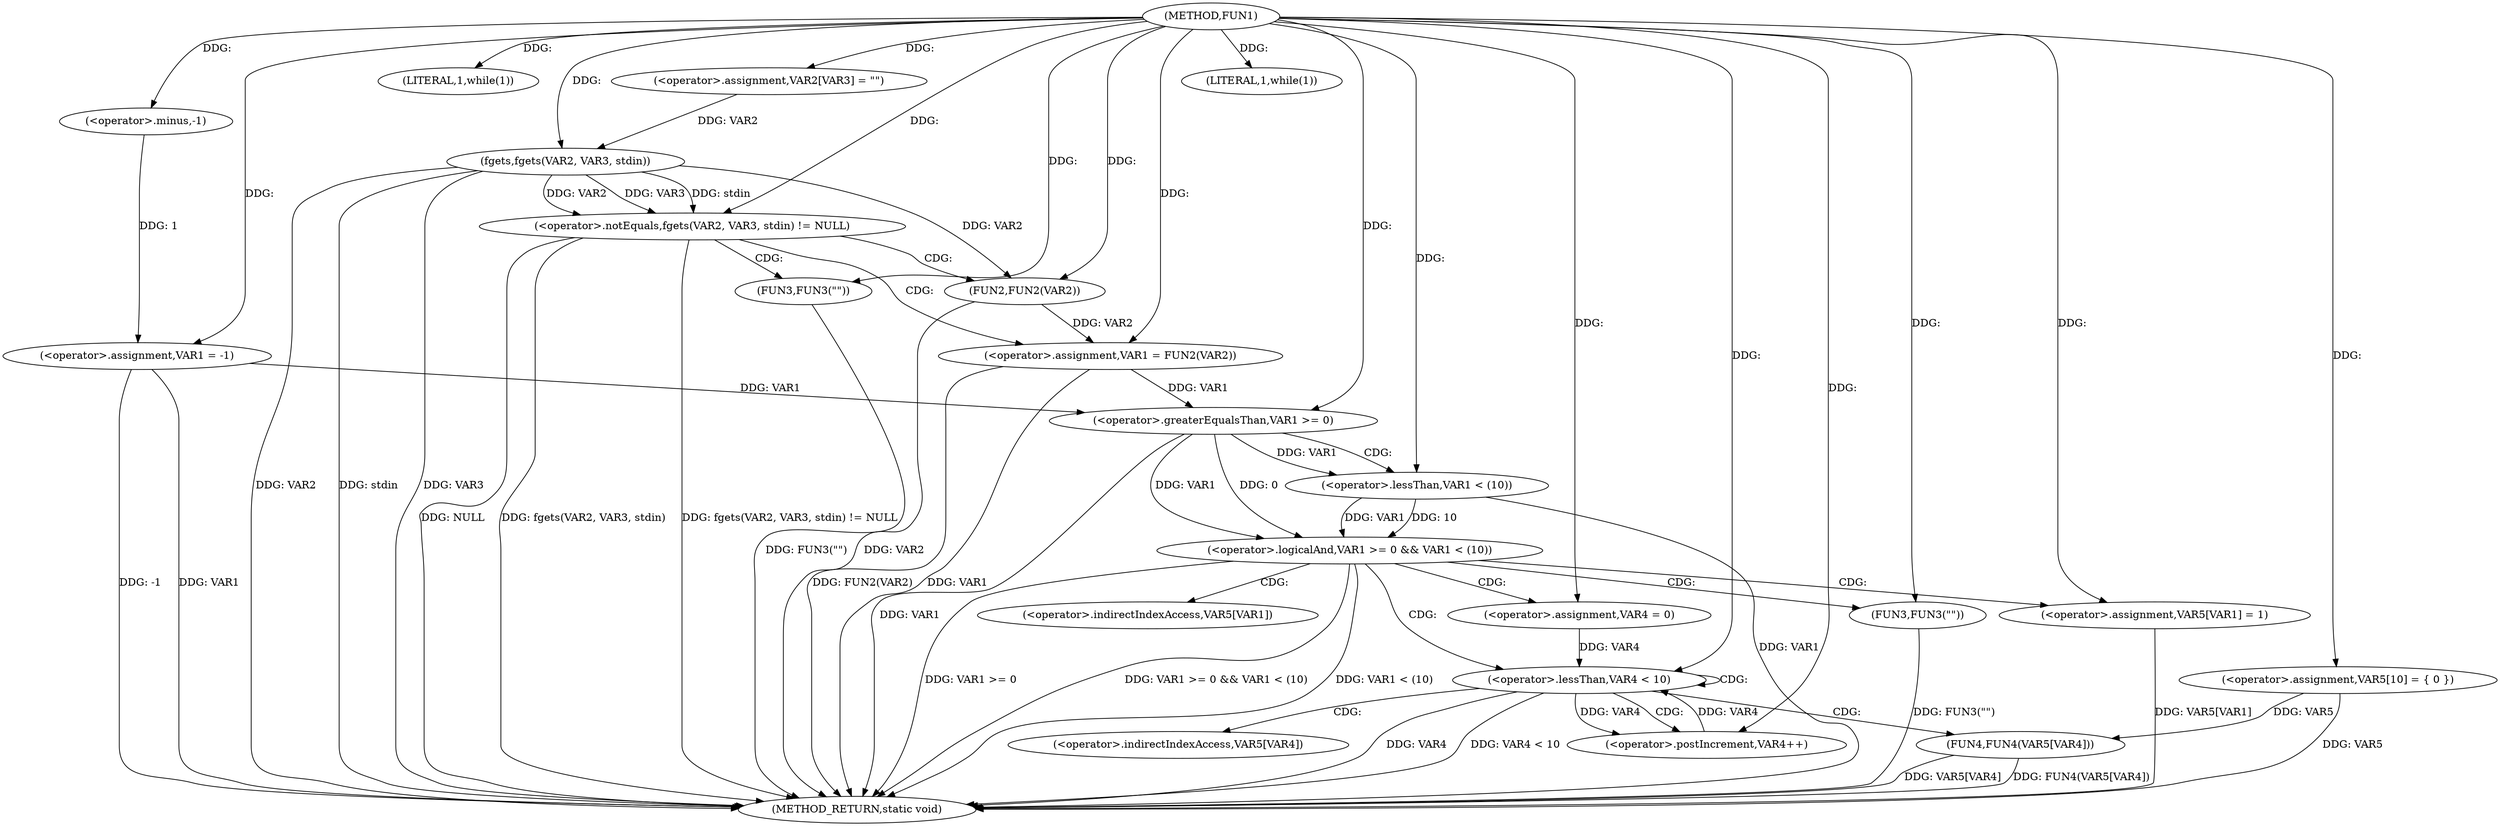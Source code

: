 digraph FUN1 {  
"1000100" [label = "(METHOD,FUN1)" ]
"1000173" [label = "(METHOD_RETURN,static void)" ]
"1000103" [label = "(<operator>.assignment,VAR1 = -1)" ]
"1000105" [label = "(<operator>.minus,-1)" ]
"1000108" [label = "(LITERAL,1,while(1))" ]
"1000112" [label = "(<operator>.assignment,VAR2[VAR3] = \"\")" ]
"1000116" [label = "(<operator>.notEquals,fgets(VAR2, VAR3, stdin) != NULL)" ]
"1000117" [label = "(fgets,fgets(VAR2, VAR3, stdin))" ]
"1000123" [label = "(<operator>.assignment,VAR1 = FUN2(VAR2))" ]
"1000125" [label = "(FUN2,FUN2(VAR2))" ]
"1000129" [label = "(FUN3,FUN3(\"\"))" ]
"1000133" [label = "(LITERAL,1,while(1))" ]
"1000138" [label = "(<operator>.assignment,VAR5[10] = { 0 })" ]
"1000141" [label = "(<operator>.logicalAnd,VAR1 >= 0 && VAR1 < (10))" ]
"1000142" [label = "(<operator>.greaterEqualsThan,VAR1 >= 0)" ]
"1000145" [label = "(<operator>.lessThan,VAR1 < (10))" ]
"1000149" [label = "(<operator>.assignment,VAR5[VAR1] = 1)" ]
"1000155" [label = "(<operator>.assignment,VAR4 = 0)" ]
"1000158" [label = "(<operator>.lessThan,VAR4 < 10)" ]
"1000161" [label = "(<operator>.postIncrement,VAR4++)" ]
"1000164" [label = "(FUN4,FUN4(VAR5[VAR4]))" ]
"1000170" [label = "(FUN3,FUN3(\"\"))" ]
"1000150" [label = "(<operator>.indirectIndexAccess,VAR5[VAR1])" ]
"1000165" [label = "(<operator>.indirectIndexAccess,VAR5[VAR4])" ]
  "1000141" -> "1000173"  [ label = "DDG: VAR1 >= 0"] 
  "1000123" -> "1000173"  [ label = "DDG: FUN2(VAR2)"] 
  "1000103" -> "1000173"  [ label = "DDG: VAR1"] 
  "1000103" -> "1000173"  [ label = "DDG: -1"] 
  "1000116" -> "1000173"  [ label = "DDG: NULL"] 
  "1000117" -> "1000173"  [ label = "DDG: VAR2"] 
  "1000117" -> "1000173"  [ label = "DDG: stdin"] 
  "1000117" -> "1000173"  [ label = "DDG: VAR3"] 
  "1000145" -> "1000173"  [ label = "DDG: VAR1"] 
  "1000158" -> "1000173"  [ label = "DDG: VAR4"] 
  "1000116" -> "1000173"  [ label = "DDG: fgets(VAR2, VAR3, stdin)"] 
  "1000164" -> "1000173"  [ label = "DDG: FUN4(VAR5[VAR4])"] 
  "1000125" -> "1000173"  [ label = "DDG: VAR2"] 
  "1000141" -> "1000173"  [ label = "DDG: VAR1 >= 0 && VAR1 < (10)"] 
  "1000138" -> "1000173"  [ label = "DDG: VAR5"] 
  "1000129" -> "1000173"  [ label = "DDG: FUN3(\"\")"] 
  "1000158" -> "1000173"  [ label = "DDG: VAR4 < 10"] 
  "1000142" -> "1000173"  [ label = "DDG: VAR1"] 
  "1000141" -> "1000173"  [ label = "DDG: VAR1 < (10)"] 
  "1000170" -> "1000173"  [ label = "DDG: FUN3(\"\")"] 
  "1000149" -> "1000173"  [ label = "DDG: VAR5[VAR1]"] 
  "1000116" -> "1000173"  [ label = "DDG: fgets(VAR2, VAR3, stdin) != NULL"] 
  "1000123" -> "1000173"  [ label = "DDG: VAR1"] 
  "1000164" -> "1000173"  [ label = "DDG: VAR5[VAR4]"] 
  "1000105" -> "1000103"  [ label = "DDG: 1"] 
  "1000100" -> "1000103"  [ label = "DDG: "] 
  "1000100" -> "1000105"  [ label = "DDG: "] 
  "1000100" -> "1000108"  [ label = "DDG: "] 
  "1000100" -> "1000112"  [ label = "DDG: "] 
  "1000117" -> "1000116"  [ label = "DDG: VAR2"] 
  "1000117" -> "1000116"  [ label = "DDG: VAR3"] 
  "1000117" -> "1000116"  [ label = "DDG: stdin"] 
  "1000112" -> "1000117"  [ label = "DDG: VAR2"] 
  "1000100" -> "1000117"  [ label = "DDG: "] 
  "1000100" -> "1000116"  [ label = "DDG: "] 
  "1000125" -> "1000123"  [ label = "DDG: VAR2"] 
  "1000100" -> "1000123"  [ label = "DDG: "] 
  "1000117" -> "1000125"  [ label = "DDG: VAR2"] 
  "1000100" -> "1000125"  [ label = "DDG: "] 
  "1000100" -> "1000129"  [ label = "DDG: "] 
  "1000100" -> "1000133"  [ label = "DDG: "] 
  "1000100" -> "1000138"  [ label = "DDG: "] 
  "1000142" -> "1000141"  [ label = "DDG: VAR1"] 
  "1000142" -> "1000141"  [ label = "DDG: 0"] 
  "1000103" -> "1000142"  [ label = "DDG: VAR1"] 
  "1000123" -> "1000142"  [ label = "DDG: VAR1"] 
  "1000100" -> "1000142"  [ label = "DDG: "] 
  "1000145" -> "1000141"  [ label = "DDG: VAR1"] 
  "1000145" -> "1000141"  [ label = "DDG: 10"] 
  "1000142" -> "1000145"  [ label = "DDG: VAR1"] 
  "1000100" -> "1000145"  [ label = "DDG: "] 
  "1000100" -> "1000149"  [ label = "DDG: "] 
  "1000100" -> "1000155"  [ label = "DDG: "] 
  "1000155" -> "1000158"  [ label = "DDG: VAR4"] 
  "1000161" -> "1000158"  [ label = "DDG: VAR4"] 
  "1000100" -> "1000158"  [ label = "DDG: "] 
  "1000158" -> "1000161"  [ label = "DDG: VAR4"] 
  "1000100" -> "1000161"  [ label = "DDG: "] 
  "1000138" -> "1000164"  [ label = "DDG: VAR5"] 
  "1000100" -> "1000170"  [ label = "DDG: "] 
  "1000116" -> "1000125"  [ label = "CDG: "] 
  "1000116" -> "1000129"  [ label = "CDG: "] 
  "1000116" -> "1000123"  [ label = "CDG: "] 
  "1000141" -> "1000158"  [ label = "CDG: "] 
  "1000141" -> "1000155"  [ label = "CDG: "] 
  "1000141" -> "1000170"  [ label = "CDG: "] 
  "1000141" -> "1000150"  [ label = "CDG: "] 
  "1000141" -> "1000149"  [ label = "CDG: "] 
  "1000142" -> "1000145"  [ label = "CDG: "] 
  "1000158" -> "1000164"  [ label = "CDG: "] 
  "1000158" -> "1000158"  [ label = "CDG: "] 
  "1000158" -> "1000161"  [ label = "CDG: "] 
  "1000158" -> "1000165"  [ label = "CDG: "] 
}
